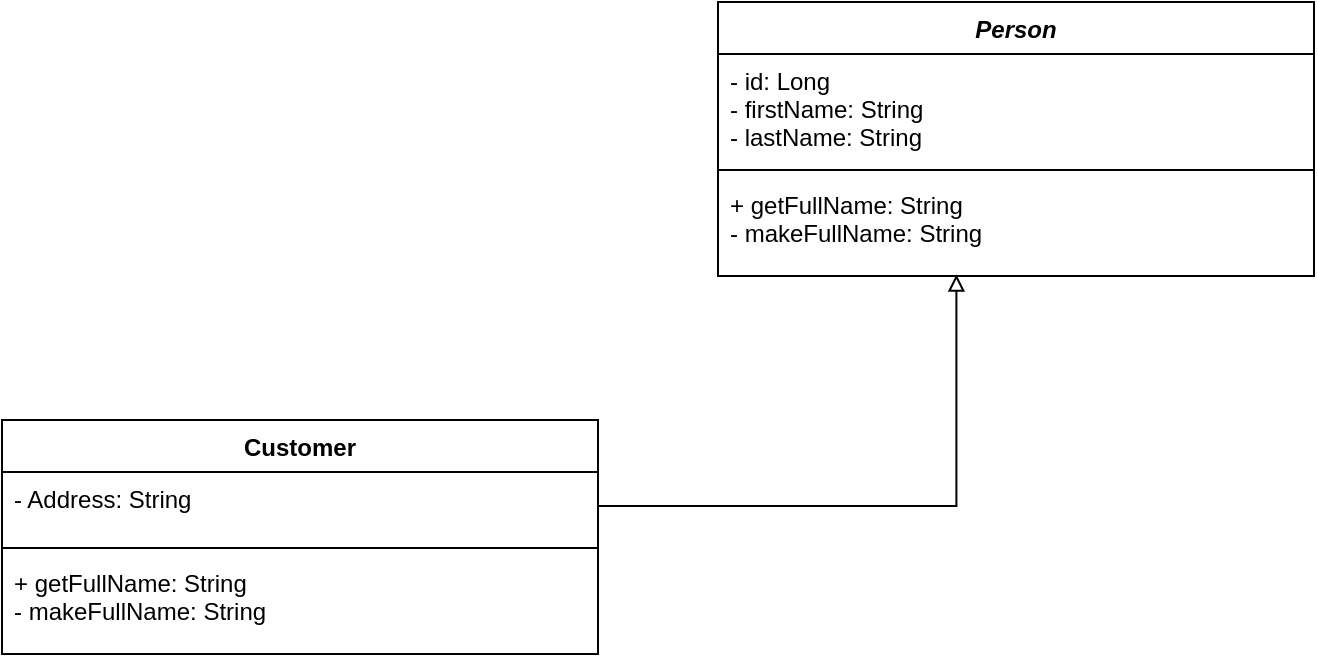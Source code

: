 <mxfile version="14.0.4" type="device"><diagram id="C5RBs43oDa-KdzZeNtuy" name="Page-1"><mxGraphModel dx="981" dy="575" grid="0" gridSize="10" guides="1" tooltips="1" connect="1" arrows="1" fold="1" page="0" pageScale="1" pageWidth="827" pageHeight="1169" math="0" shadow="0"><root><mxCell id="WIyWlLk6GJQsqaUBKTNV-0"/><mxCell id="WIyWlLk6GJQsqaUBKTNV-1" parent="WIyWlLk6GJQsqaUBKTNV-0"/><mxCell id="FR2W498e-bGLbEvoN7y6-6" value="Customer" style="swimlane;fontStyle=1;align=center;verticalAlign=top;childLayout=stackLayout;horizontal=1;startSize=26;horizontalStack=0;resizeParent=1;resizeParentMax=0;resizeLast=0;collapsible=1;marginBottom=0;" vertex="1" parent="WIyWlLk6GJQsqaUBKTNV-1"><mxGeometry x="197" y="495" width="298" height="117" as="geometry"><mxRectangle x="197" y="495" width="90" height="26" as="alternateBounds"/></mxGeometry></mxCell><mxCell id="FR2W498e-bGLbEvoN7y6-7" value="- Address: String" style="text;strokeColor=none;fillColor=none;align=left;verticalAlign=top;spacingLeft=4;spacingRight=4;overflow=hidden;rotatable=0;points=[[0,0.5],[1,0.5]];portConstraint=eastwest;" vertex="1" parent="FR2W498e-bGLbEvoN7y6-6"><mxGeometry y="26" width="298" height="34" as="geometry"/></mxCell><mxCell id="FR2W498e-bGLbEvoN7y6-8" value="" style="line;strokeWidth=1;fillColor=none;align=left;verticalAlign=middle;spacingTop=-1;spacingLeft=3;spacingRight=3;rotatable=0;labelPosition=right;points=[];portConstraint=eastwest;" vertex="1" parent="FR2W498e-bGLbEvoN7y6-6"><mxGeometry y="60" width="298" height="8" as="geometry"/></mxCell><mxCell id="FR2W498e-bGLbEvoN7y6-9" value="+ getFullName: String&#10;- makeFullName: String &#10;&#10;" style="text;strokeColor=none;fillColor=none;align=left;verticalAlign=top;spacingLeft=4;spacingRight=4;overflow=hidden;rotatable=0;points=[[0,0.5],[1,0.5]];portConstraint=eastwest;" vertex="1" parent="FR2W498e-bGLbEvoN7y6-6"><mxGeometry y="68" width="298" height="49" as="geometry"/></mxCell><mxCell id="FR2W498e-bGLbEvoN7y6-12" value="Person" style="swimlane;fontStyle=3;align=center;verticalAlign=top;childLayout=stackLayout;horizontal=1;startSize=26;horizontalStack=0;resizeParent=1;resizeParentMax=0;resizeLast=0;collapsible=1;marginBottom=0;" vertex="1" parent="WIyWlLk6GJQsqaUBKTNV-1"><mxGeometry x="555" y="286" width="298" height="137" as="geometry"><mxRectangle x="197" y="495" width="90" height="26" as="alternateBounds"/></mxGeometry></mxCell><mxCell id="FR2W498e-bGLbEvoN7y6-13" value="- id: Long&#10;- firstName: String&#10;- lastName: String &#10;" style="text;strokeColor=none;fillColor=none;align=left;verticalAlign=top;spacingLeft=4;spacingRight=4;overflow=hidden;rotatable=0;points=[[0,0.5],[1,0.5]];portConstraint=eastwest;" vertex="1" parent="FR2W498e-bGLbEvoN7y6-12"><mxGeometry y="26" width="298" height="54" as="geometry"/></mxCell><mxCell id="FR2W498e-bGLbEvoN7y6-14" value="" style="line;strokeWidth=1;fillColor=none;align=left;verticalAlign=middle;spacingTop=-1;spacingLeft=3;spacingRight=3;rotatable=0;labelPosition=right;points=[];portConstraint=eastwest;" vertex="1" parent="FR2W498e-bGLbEvoN7y6-12"><mxGeometry y="80" width="298" height="8" as="geometry"/></mxCell><mxCell id="FR2W498e-bGLbEvoN7y6-15" value="+ getFullName: String&#10;- makeFullName: String &#10;&#10;" style="text;strokeColor=none;fillColor=none;align=left;verticalAlign=top;spacingLeft=4;spacingRight=4;overflow=hidden;rotatable=0;points=[[0,0.5],[1,0.5]];portConstraint=eastwest;" vertex="1" parent="FR2W498e-bGLbEvoN7y6-12"><mxGeometry y="88" width="298" height="49" as="geometry"/></mxCell><mxCell id="FR2W498e-bGLbEvoN7y6-16" style="edgeStyle=orthogonalEdgeStyle;rounded=0;orthogonalLoop=1;jettySize=auto;html=1;entryX=0.4;entryY=0.985;entryDx=0;entryDy=0;entryPerimeter=0;endArrow=block;endFill=0;" edge="1" parent="WIyWlLk6GJQsqaUBKTNV-1" source="FR2W498e-bGLbEvoN7y6-7" target="FR2W498e-bGLbEvoN7y6-15"><mxGeometry relative="1" as="geometry"/></mxCell></root></mxGraphModel></diagram></mxfile>